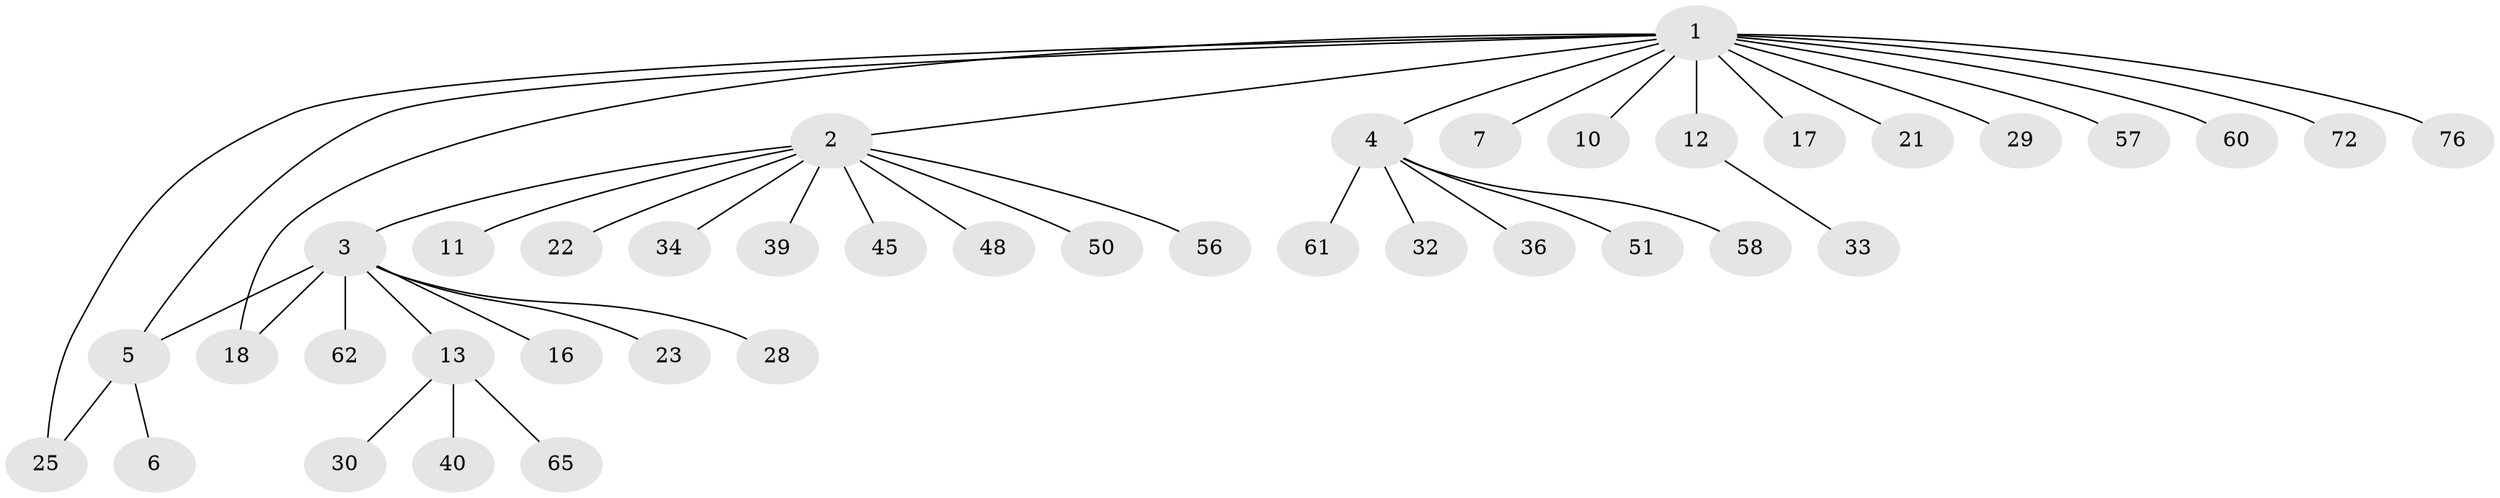 // original degree distribution, {15: 0.012345679012345678, 10: 0.012345679012345678, 9: 0.024691358024691357, 7: 0.012345679012345678, 5: 0.024691358024691357, 1: 0.654320987654321, 6: 0.012345679012345678, 3: 0.08641975308641975, 2: 0.13580246913580246, 4: 0.024691358024691357}
// Generated by graph-tools (version 1.1) at 2025/14/03/09/25 04:14:42]
// undirected, 40 vertices, 42 edges
graph export_dot {
graph [start="1"]
  node [color=gray90,style=filled];
  1;
  2;
  3 [super="+8+20"];
  4 [super="+9"];
  5 [super="+24+42+37"];
  6;
  7;
  10;
  11;
  12;
  13 [super="+26+67+47+27+41+19+14+31"];
  16;
  17;
  18 [super="+73"];
  21;
  22;
  23;
  25 [super="+53+52"];
  28;
  29;
  30 [super="+46"];
  32;
  33 [super="+59"];
  34;
  36 [super="+44"];
  39;
  40 [super="+74"];
  45;
  48;
  50 [super="+70"];
  51;
  56;
  57;
  58;
  60;
  61;
  62;
  65;
  72;
  76;
  1 -- 2;
  1 -- 4;
  1 -- 5;
  1 -- 7;
  1 -- 10;
  1 -- 12;
  1 -- 17;
  1 -- 21;
  1 -- 25;
  1 -- 29;
  1 -- 57;
  1 -- 60;
  1 -- 72;
  1 -- 76;
  1 -- 18;
  2 -- 3;
  2 -- 11;
  2 -- 22;
  2 -- 34;
  2 -- 39;
  2 -- 45;
  2 -- 48;
  2 -- 50;
  2 -- 56;
  3 -- 13 [weight=2];
  3 -- 16;
  3 -- 18;
  3 -- 28;
  3 -- 62;
  3 -- 5;
  3 -- 23;
  4 -- 32;
  4 -- 36;
  4 -- 51;
  4 -- 58;
  4 -- 61;
  5 -- 6;
  5 -- 25;
  12 -- 33;
  13 -- 40;
  13 -- 30;
  13 -- 65;
}
